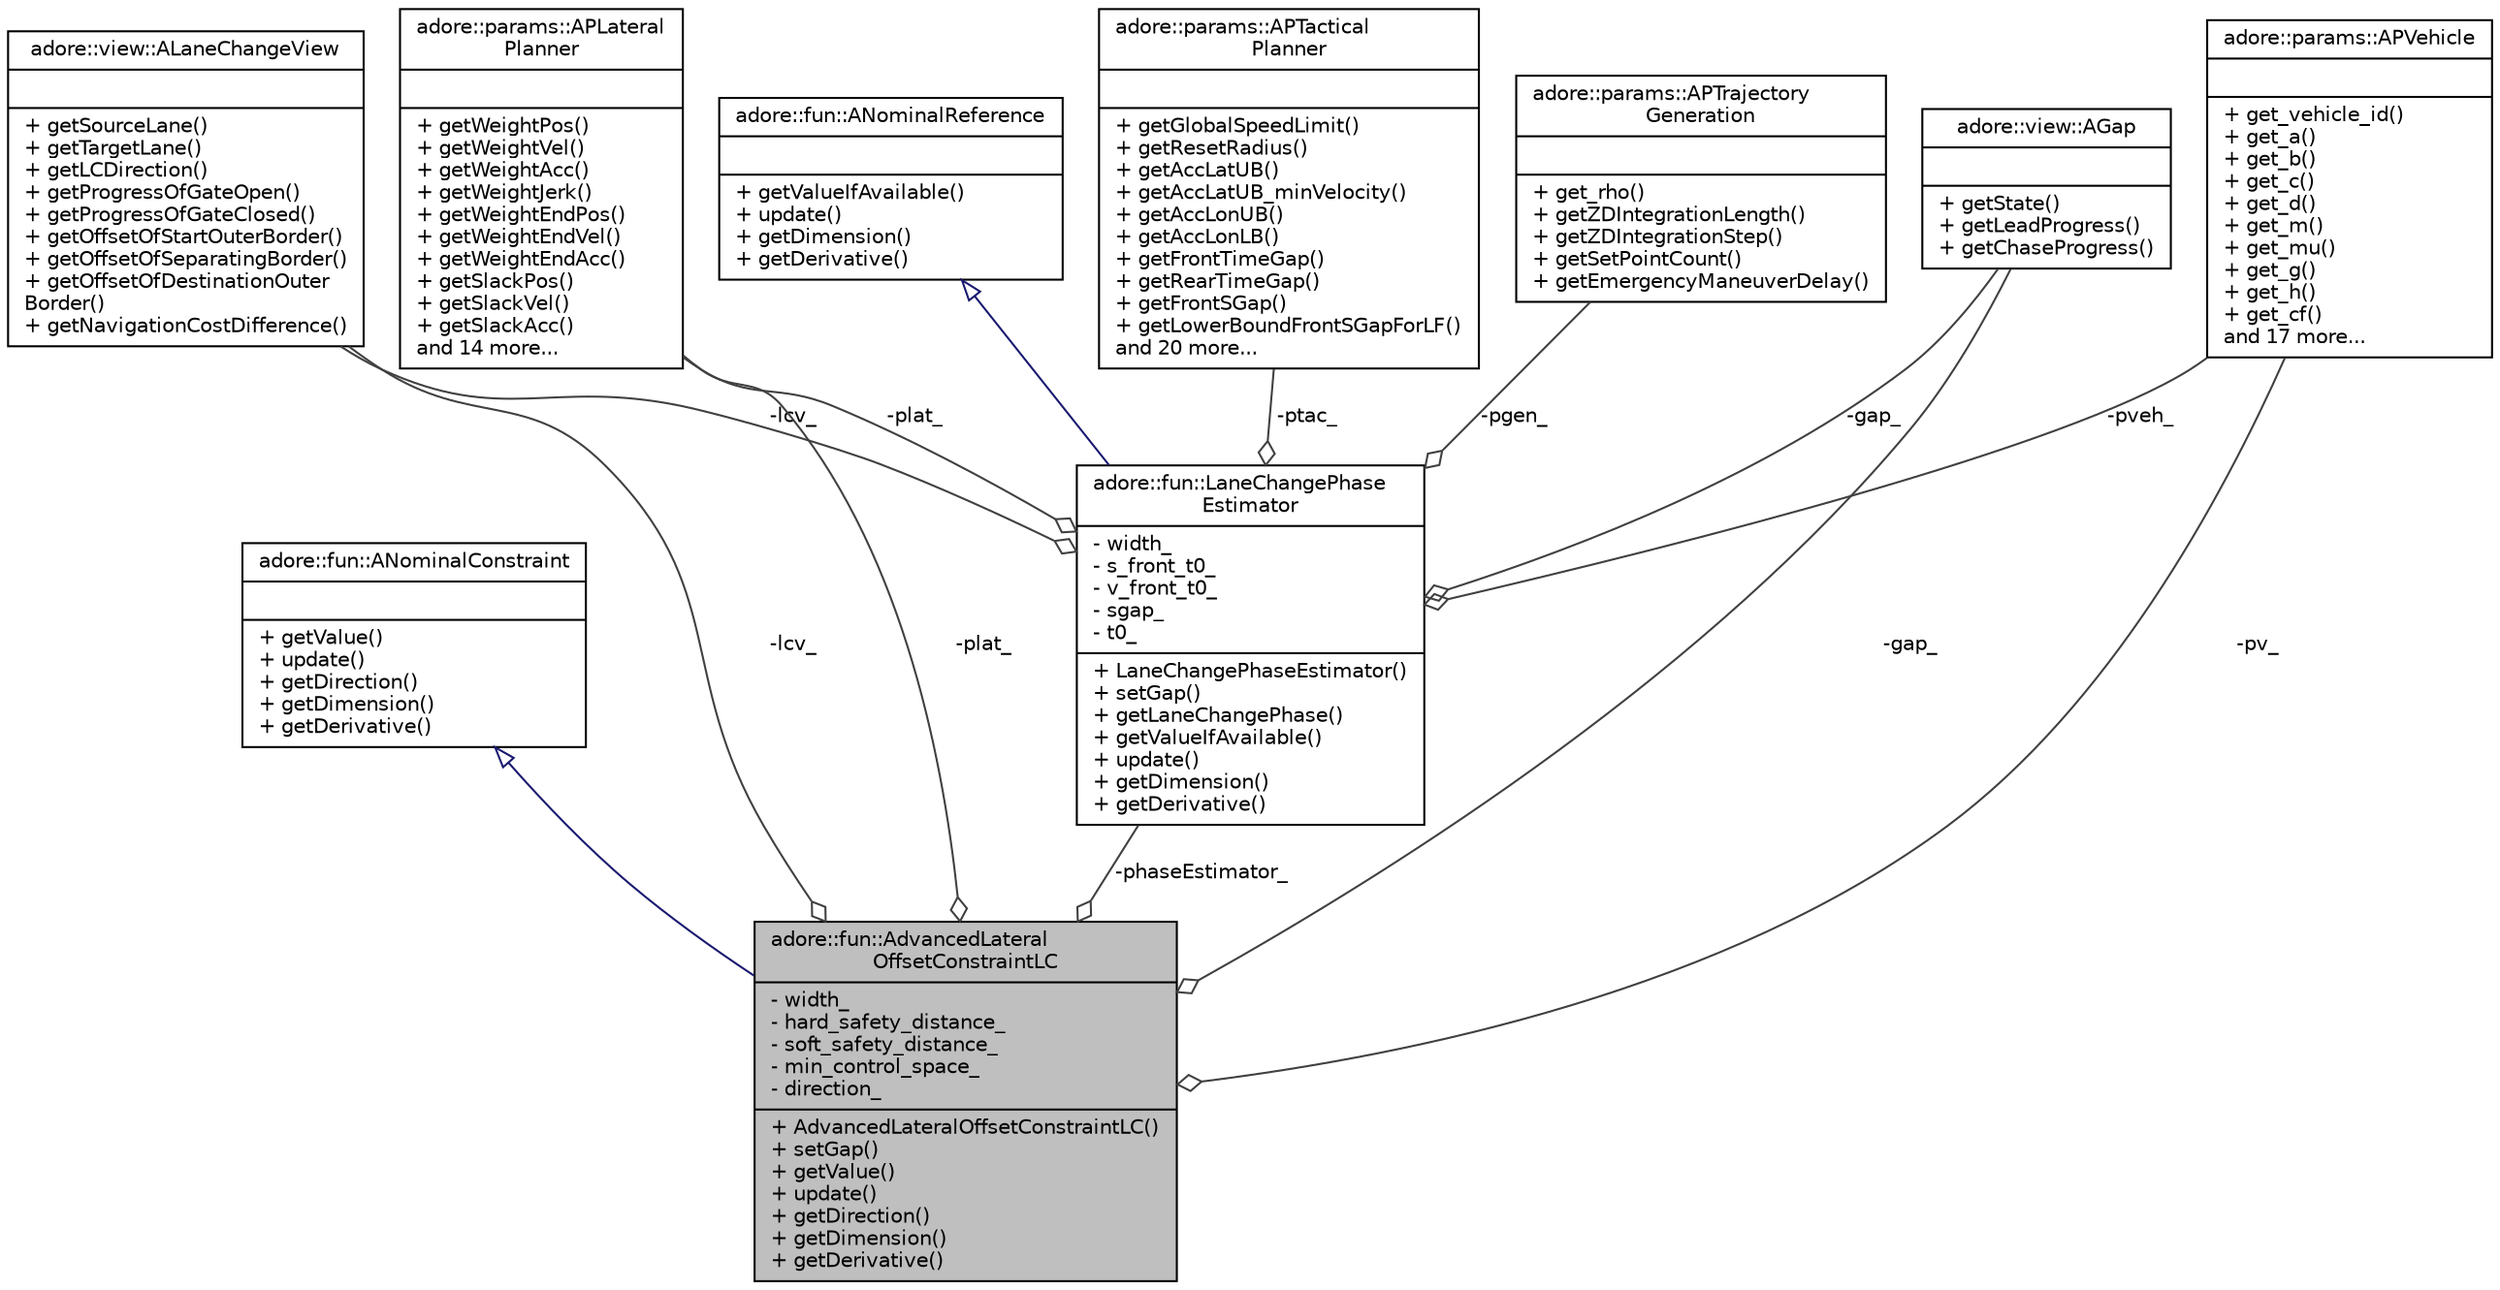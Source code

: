 digraph "adore::fun::AdvancedLateralOffsetConstraintLC"
{
 // LATEX_PDF_SIZE
  edge [fontname="Helvetica",fontsize="10",labelfontname="Helvetica",labelfontsize="10"];
  node [fontname="Helvetica",fontsize="10",shape=record];
  Node1 [label="{adore::fun::AdvancedLateral\lOffsetConstraintLC\n|- width_\l- hard_safety_distance_\l- soft_safety_distance_\l- min_control_space_\l- direction_\l|+ AdvancedLateralOffsetConstraintLC()\l+ setGap()\l+ getValue()\l+ update()\l+ getDirection()\l+ getDimension()\l+ getDerivative()\l}",height=0.2,width=0.4,color="black", fillcolor="grey75", style="filled", fontcolor="black",tooltip=" "];
  Node2 -> Node1 [dir="back",color="midnightblue",fontsize="10",style="solid",arrowtail="onormal",fontname="Helvetica"];
  Node2 [label="{adore::fun::ANominalConstraint\n||+ getValue()\l+ update()\l+ getDirection()\l+ getDimension()\l+ getDerivative()\l}",height=0.2,width=0.4,color="black", fillcolor="white", style="filled",URL="$classadore_1_1fun_1_1ANominalConstraint.html",tooltip=" "];
  Node3 -> Node1 [color="grey25",fontsize="10",style="solid",label=" -phaseEstimator_" ,arrowhead="odiamond",fontname="Helvetica"];
  Node3 [label="{adore::fun::LaneChangePhase\lEstimator\n|- width_\l- s_front_t0_\l- v_front_t0_\l- sgap_\l- t0_\l|+ LaneChangePhaseEstimator()\l+ setGap()\l+ getLaneChangePhase()\l+ getValueIfAvailable()\l+ update()\l+ getDimension()\l+ getDerivative()\l}",height=0.2,width=0.4,color="black", fillcolor="white", style="filled",URL="$classadore_1_1fun_1_1LaneChangePhaseEstimator.html",tooltip=" "];
  Node4 -> Node3 [dir="back",color="midnightblue",fontsize="10",style="solid",arrowtail="onormal",fontname="Helvetica"];
  Node4 [label="{adore::fun::ANominalReference\n||+ getValueIfAvailable()\l+ update()\l+ getDimension()\l+ getDerivative()\l}",height=0.2,width=0.4,color="black", fillcolor="white", style="filled",URL="$classadore_1_1fun_1_1ANominalReference.html",tooltip=" "];
  Node5 -> Node3 [color="grey25",fontsize="10",style="solid",label=" -pgen_" ,arrowhead="odiamond",fontname="Helvetica"];
  Node5 [label="{adore::params::APTrajectory\lGeneration\n||+ get_rho()\l+ getZDIntegrationLength()\l+ getZDIntegrationStep()\l+ getSetPointCount()\l+ getEmergencyManeuverDelay()\l}",height=0.2,width=0.4,color="black", fillcolor="white", style="filled",URL="$classadore_1_1params_1_1APTrajectoryGeneration.html",tooltip="abstract class containing parameters to configure the behaviour of trajectory generation"];
  Node6 -> Node3 [color="grey25",fontsize="10",style="solid",label=" -lcv_" ,arrowhead="odiamond",fontname="Helvetica"];
  Node6 [label="{adore::view::ALaneChangeView\n||+ getSourceLane()\l+ getTargetLane()\l+ getLCDirection()\l+ getProgressOfGateOpen()\l+ getProgressOfGateClosed()\l+ getOffsetOfStartOuterBorder()\l+ getOffsetOfSeparatingBorder()\l+ getOffsetOfDestinationOuter\lBorder()\l+ getNavigationCostDifference()\l}",height=0.2,width=0.4,color="black", fillcolor="white", style="filled",URL="$classadore_1_1view_1_1ALaneChangeView.html",tooltip=" "];
  Node7 -> Node3 [color="grey25",fontsize="10",style="solid",label=" -pveh_" ,arrowhead="odiamond",fontname="Helvetica"];
  Node7 [label="{adore::params::APVehicle\n||+ get_vehicle_id()\l+ get_a()\l+ get_b()\l+ get_c()\l+ get_d()\l+ get_m()\l+ get_mu()\l+ get_g()\l+ get_h()\l+ get_cf()\land 17 more...\l}",height=0.2,width=0.4,color="black", fillcolor="white", style="filled",URL="$classadore_1_1params_1_1APVehicle.html",tooltip="abstract class for vehicle configuration related paremeters"];
  Node8 -> Node3 [color="grey25",fontsize="10",style="solid",label=" -ptac_" ,arrowhead="odiamond",fontname="Helvetica"];
  Node8 [label="{adore::params::APTactical\lPlanner\n||+ getGlobalSpeedLimit()\l+ getResetRadius()\l+ getAccLatUB()\l+ getAccLatUB_minVelocity()\l+ getAccLonUB()\l+ getAccLonLB()\l+ getFrontTimeGap()\l+ getRearTimeGap()\l+ getFrontSGap()\l+ getLowerBoundFrontSGapForLF()\land 20 more...\l}",height=0.2,width=0.4,color="black", fillcolor="white", style="filled",URL="$classadore_1_1params_1_1APTacticalPlanner.html",tooltip="abstract classs containing parameters to configure aspects and constraints of the tactical planner"];
  Node9 -> Node3 [color="grey25",fontsize="10",style="solid",label=" -plat_" ,arrowhead="odiamond",fontname="Helvetica"];
  Node9 [label="{adore::params::APLateral\lPlanner\n||+ getWeightPos()\l+ getWeightVel()\l+ getWeightAcc()\l+ getWeightJerk()\l+ getWeightEndPos()\l+ getWeightEndVel()\l+ getWeightEndAcc()\l+ getSlackPos()\l+ getSlackVel()\l+ getSlackAcc()\land 14 more...\l}",height=0.2,width=0.4,color="black", fillcolor="white", style="filled",URL="$classadore_1_1params_1_1APLateralPlanner.html",tooltip="abstract class containing parameters related to configuring the lateral planner"];
  Node10 -> Node3 [color="grey25",fontsize="10",style="solid",label=" -gap_" ,arrowhead="odiamond",fontname="Helvetica"];
  Node10 [label="{adore::view::AGap\n||+ getState()\l+ getLeadProgress()\l+ getChaseProgress()\l}",height=0.2,width=0.4,color="black", fillcolor="white", style="filled",URL="$classadore_1_1view_1_1AGap.html",tooltip="defines a gap in traffic, into which a merge may be planned"];
  Node6 -> Node1 [color="grey25",fontsize="10",style="solid",label=" -lcv_" ,arrowhead="odiamond",fontname="Helvetica"];
  Node7 -> Node1 [color="grey25",fontsize="10",style="solid",label=" -pv_" ,arrowhead="odiamond",fontname="Helvetica"];
  Node9 -> Node1 [color="grey25",fontsize="10",style="solid",label=" -plat_" ,arrowhead="odiamond",fontname="Helvetica"];
  Node10 -> Node1 [color="grey25",fontsize="10",style="solid",label=" -gap_" ,arrowhead="odiamond",fontname="Helvetica"];
}
